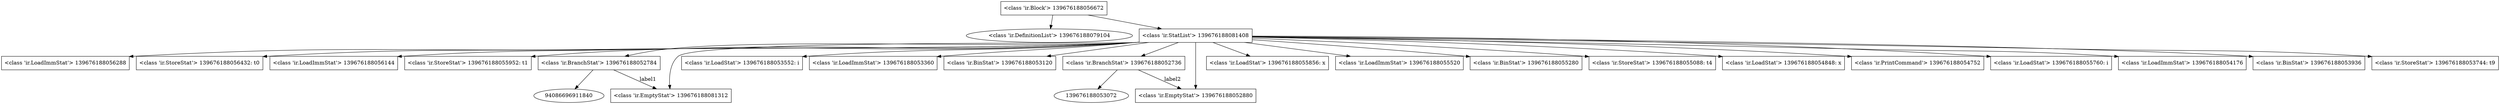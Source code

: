 digraph G {
139676188079104 [label="<class 'ir.DefinitionList'> 139676188079104" ];
139676188056288 [shape=box,label="<class 'ir.LoadImmStat'> 139676188056288" ];
139676188056432 [shape=box,label="<class 'ir.StoreStat'> 139676188056432: t0" ];
139676188056144 [shape=box,label="<class 'ir.LoadImmStat'> 139676188056144" ];
139676188055952 [shape=box,label="<class 'ir.StoreStat'> 139676188055952: t1" ];
139676188081312 [shape=box,label="<class 'ir.EmptyStat'> 139676188081312" ];
139676188053552 [shape=box,label="<class 'ir.LoadStat'> 139676188053552: i" ];
139676188053360 [shape=box,label="<class 'ir.LoadImmStat'> 139676188053360" ];
139676188053120 [shape=box,label="<class 'ir.BinStat'> 139676188053120" ];
139676188052736 [shape=box,label="<class 'ir.BranchStat'> 139676188052736" ];
139676188052736 -> 139676188052880 [label=label2];
139676188052736 -> 139676188053072;
139676188055856 [shape=box,label="<class 'ir.LoadStat'> 139676188055856: x" ];
139676188055520 [shape=box,label="<class 'ir.LoadImmStat'> 139676188055520" ];
139676188055280 [shape=box,label="<class 'ir.BinStat'> 139676188055280" ];
139676188055088 [shape=box,label="<class 'ir.StoreStat'> 139676188055088: t4" ];
139676188054848 [shape=box,label="<class 'ir.LoadStat'> 139676188054848: x" ];
139676188054752 [shape=box,label="<class 'ir.PrintCommand'> 139676188054752" ];
139676188055760 [shape=box,label="<class 'ir.LoadStat'> 139676188055760: i" ];
139676188054176 [shape=box,label="<class 'ir.LoadImmStat'> 139676188054176" ];
139676188053936 [shape=box,label="<class 'ir.BinStat'> 139676188053936" ];
139676188053744 [shape=box,label="<class 'ir.StoreStat'> 139676188053744: t9" ];
139676188052784 [shape=box,label="<class 'ir.BranchStat'> 139676188052784" ];
139676188052784 -> 139676188081312 [label=label1];
139676188052784 -> 94086696911840;
139676188052880 [shape=box,label="<class 'ir.EmptyStat'> 139676188052880" ];
139676188081408 [shape=box,label="<class 'ir.StatList'> 139676188081408" ];
139676188081408 -> 139676188056288 [pos=0];
139676188081408 -> 139676188056432 [pos=1];
139676188081408 -> 139676188056144 [pos=2];
139676188081408 -> 139676188055952 [pos=3];
139676188081408 -> 139676188081312 [pos=4];
139676188081408 -> 139676188053552 [pos=5];
139676188081408 -> 139676188053360 [pos=6];
139676188081408 -> 139676188053120 [pos=7];
139676188081408 -> 139676188052736 [pos=8];
139676188081408 -> 139676188055856 [pos=9];
139676188081408 -> 139676188055520 [pos=10];
139676188081408 -> 139676188055280 [pos=11];
139676188081408 -> 139676188055088 [pos=12];
139676188081408 -> 139676188054848 [pos=13];
139676188081408 -> 139676188054752 [pos=14];
139676188081408 -> 139676188055760 [pos=15];
139676188081408 -> 139676188054176 [pos=16];
139676188081408 -> 139676188053936 [pos=17];
139676188081408 -> 139676188053744 [pos=18];
139676188081408 -> 139676188052784 [pos=19];
139676188081408 -> 139676188052880 [pos=20];
139676188056672 [shape=box,label="<class 'ir.Block'> 139676188056672" ];
139676188056672 -> 139676188079104;
139676188056672 -> 139676188081408;
}
